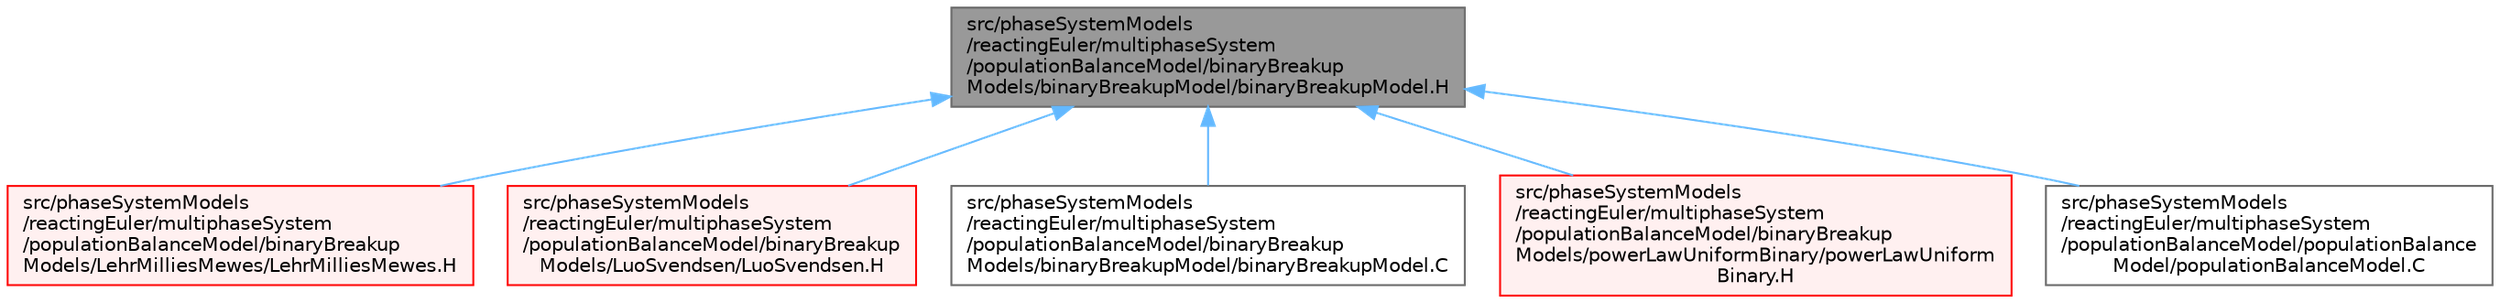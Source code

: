 digraph "src/phaseSystemModels/reactingEuler/multiphaseSystem/populationBalanceModel/binaryBreakupModels/binaryBreakupModel/binaryBreakupModel.H"
{
 // LATEX_PDF_SIZE
  bgcolor="transparent";
  edge [fontname=Helvetica,fontsize=10,labelfontname=Helvetica,labelfontsize=10];
  node [fontname=Helvetica,fontsize=10,shape=box,height=0.2,width=0.4];
  Node1 [id="Node000001",label="src/phaseSystemModels\l/reactingEuler/multiphaseSystem\l/populationBalanceModel/binaryBreakup\lModels/binaryBreakupModel/binaryBreakupModel.H",height=0.2,width=0.4,color="gray40", fillcolor="grey60", style="filled", fontcolor="black",tooltip=" "];
  Node1 -> Node2 [id="edge1_Node000001_Node000002",dir="back",color="steelblue1",style="solid",tooltip=" "];
  Node2 [id="Node000002",label="src/phaseSystemModels\l/reactingEuler/multiphaseSystem\l/populationBalanceModel/binaryBreakup\lModels/LehrMilliesMewes/LehrMilliesMewes.H",height=0.2,width=0.4,color="red", fillcolor="#FFF0F0", style="filled",URL="$LehrMilliesMewes_8H.html",tooltip=" "];
  Node1 -> Node4 [id="edge2_Node000001_Node000004",dir="back",color="steelblue1",style="solid",tooltip=" "];
  Node4 [id="Node000004",label="src/phaseSystemModels\l/reactingEuler/multiphaseSystem\l/populationBalanceModel/binaryBreakup\lModels/LuoSvendsen/LuoSvendsen.H",height=0.2,width=0.4,color="red", fillcolor="#FFF0F0", style="filled",URL="$LuoSvendsen_8H.html",tooltip=" "];
  Node1 -> Node6 [id="edge3_Node000001_Node000006",dir="back",color="steelblue1",style="solid",tooltip=" "];
  Node6 [id="Node000006",label="src/phaseSystemModels\l/reactingEuler/multiphaseSystem\l/populationBalanceModel/binaryBreakup\lModels/binaryBreakupModel/binaryBreakupModel.C",height=0.2,width=0.4,color="grey40", fillcolor="white", style="filled",URL="$binaryBreakupModel_8C.html",tooltip=" "];
  Node1 -> Node7 [id="edge4_Node000001_Node000007",dir="back",color="steelblue1",style="solid",tooltip=" "];
  Node7 [id="Node000007",label="src/phaseSystemModels\l/reactingEuler/multiphaseSystem\l/populationBalanceModel/binaryBreakup\lModels/powerLawUniformBinary/powerLawUniform\lBinary.H",height=0.2,width=0.4,color="red", fillcolor="#FFF0F0", style="filled",URL="$powerLawUniformBinary_8H.html",tooltip=" "];
  Node1 -> Node9 [id="edge5_Node000001_Node000009",dir="back",color="steelblue1",style="solid",tooltip=" "];
  Node9 [id="Node000009",label="src/phaseSystemModels\l/reactingEuler/multiphaseSystem\l/populationBalanceModel/populationBalance\lModel/populationBalanceModel.C",height=0.2,width=0.4,color="grey40", fillcolor="white", style="filled",URL="$populationBalanceModel_8C.html",tooltip=" "];
}

